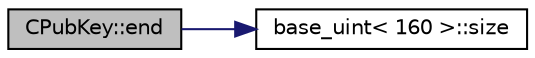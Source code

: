 digraph "CPubKey::end"
{
  edge [fontname="Helvetica",fontsize="10",labelfontname="Helvetica",labelfontsize="10"];
  node [fontname="Helvetica",fontsize="10",shape=record];
  rankdir="LR";
  Node364 [label="CPubKey::end",height=0.2,width=0.4,color="black", fillcolor="grey75", style="filled", fontcolor="black"];
  Node364 -> Node365 [color="midnightblue",fontsize="10",style="solid",fontname="Helvetica"];
  Node365 [label="base_uint\< 160 \>::size",height=0.2,width=0.4,color="black", fillcolor="white", style="filled",URL="$da/df7/classbase__uint.html#a1f49b034e686269601ea89b0319b8004"];
}

